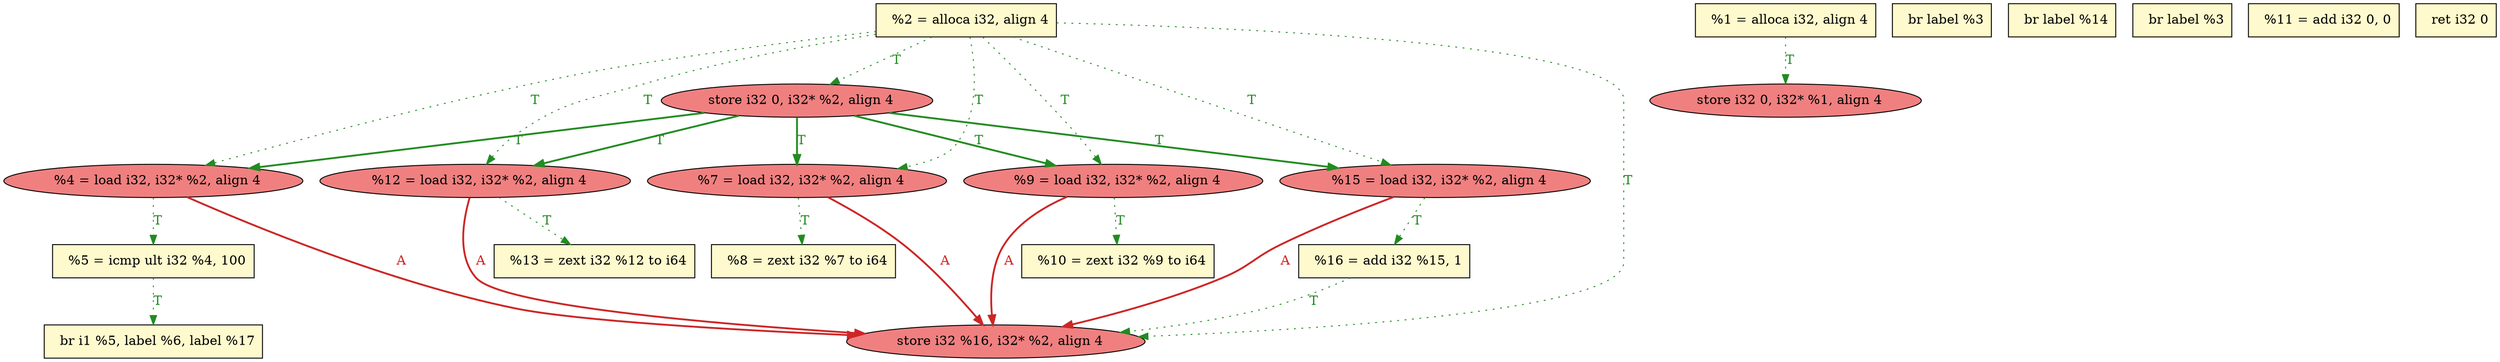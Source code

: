 digraph {

node20 [fillcolor=lightcoral,label="  %7 = load i32, i32* %2, align 4",shape=ellipse,style=filled ]
node19 [fillcolor=lemonchiffon,label="  %1 = alloca i32, align 4",shape=rectangle,style=filled ]
node18 [fillcolor=lemonchiffon,label="  br label %3",shape=rectangle,style=filled ]
node17 [fillcolor=lemonchiffon,label="  %5 = icmp ult i32 %4, 100",shape=rectangle,style=filled ]
node16 [fillcolor=lemonchiffon,label="  %10 = zext i32 %9 to i64",shape=rectangle,style=filled ]
node4 [fillcolor=lightcoral,label="  %4 = load i32, i32* %2, align 4",shape=ellipse,style=filled ]
node8 [fillcolor=lightcoral,label="  %12 = load i32, i32* %2, align 4",shape=ellipse,style=filled ]
node15 [fillcolor=lemonchiffon,label="  %2 = alloca i32, align 4",shape=rectangle,style=filled ]
node0 [fillcolor=lemonchiffon,label="  %13 = zext i32 %12 to i64",shape=rectangle,style=filled ]
node11 [fillcolor=lightcoral,label="  store i32 0, i32* %2, align 4",shape=ellipse,style=filled ]
node3 [fillcolor=lemonchiffon,label="  br label %14",shape=rectangle,style=filled ]
node2 [fillcolor=lemonchiffon,label="  br i1 %5, label %6, label %17",shape=rectangle,style=filled ]
node12 [fillcolor=lemonchiffon,label="  br label %3",shape=rectangle,style=filled ]
node13 [fillcolor=lightcoral,label="  %15 = load i32, i32* %2, align 4",shape=ellipse,style=filled ]
node1 [fillcolor=lemonchiffon,label="  %11 = add i32 0, 0",shape=rectangle,style=filled ]
node6 [fillcolor=lightcoral,label="  store i32 0, i32* %1, align 4",shape=ellipse,style=filled ]
node14 [fillcolor=lightcoral,label="  %9 = load i32, i32* %2, align 4",shape=ellipse,style=filled ]
node7 [fillcolor=lemonchiffon,label="  %8 = zext i32 %7 to i64",shape=rectangle,style=filled ]
node9 [fillcolor=lightcoral,label="  store i32 %16, i32* %2, align 4",shape=ellipse,style=filled ]
node5 [fillcolor=lemonchiffon,label="  %16 = add i32 %15, 1",shape=rectangle,style=filled ]
node10 [fillcolor=lemonchiffon,label="  ret i32 0",shape=rectangle,style=filled ]

node14->node16 [style=dotted,color=forestgreen,label="T",penwidth=1.0,fontcolor=forestgreen ]
node15->node8 [style=dotted,color=forestgreen,label="T",penwidth=1.0,fontcolor=forestgreen ]
node15->node13 [style=dotted,color=forestgreen,label="T",penwidth=1.0,fontcolor=forestgreen ]
node8->node9 [style=solid,color=firebrick3,label="A",penwidth=2.0,fontcolor=firebrick3 ]
node15->node20 [style=dotted,color=forestgreen,label="T",penwidth=1.0,fontcolor=forestgreen ]
node15->node11 [style=dotted,color=forestgreen,label="T",penwidth=1.0,fontcolor=forestgreen ]
node11->node20 [style=solid,color=forestgreen,label="T",penwidth=2.0,fontcolor=forestgreen ]
node13->node5 [style=dotted,color=forestgreen,label="T",penwidth=1.0,fontcolor=forestgreen ]
node17->node2 [style=dotted,color=forestgreen,label="T",penwidth=1.0,fontcolor=forestgreen ]
node4->node9 [style=solid,color=firebrick3,label="A",penwidth=2.0,fontcolor=firebrick3 ]
node4->node17 [style=dotted,color=forestgreen,label="T",penwidth=1.0,fontcolor=forestgreen ]
node11->node8 [style=solid,color=forestgreen,label="T",penwidth=2.0,fontcolor=forestgreen ]
node11->node4 [style=solid,color=forestgreen,label="T",penwidth=2.0,fontcolor=forestgreen ]
node20->node7 [style=dotted,color=forestgreen,label="T",penwidth=1.0,fontcolor=forestgreen ]
node5->node9 [style=dotted,color=forestgreen,label="T",penwidth=1.0,fontcolor=forestgreen ]
node20->node9 [style=solid,color=firebrick3,label="A",penwidth=2.0,fontcolor=firebrick3 ]
node19->node6 [style=dotted,color=forestgreen,label="T",penwidth=1.0,fontcolor=forestgreen ]
node11->node13 [style=solid,color=forestgreen,label="T",penwidth=2.0,fontcolor=forestgreen ]
node11->node14 [style=solid,color=forestgreen,label="T",penwidth=2.0,fontcolor=forestgreen ]
node13->node9 [style=solid,color=firebrick3,label="A",penwidth=2.0,fontcolor=firebrick3 ]
node14->node9 [style=solid,color=firebrick3,label="A",penwidth=2.0,fontcolor=firebrick3 ]
node15->node9 [style=dotted,color=forestgreen,label="T",penwidth=1.0,fontcolor=forestgreen ]
node8->node0 [style=dotted,color=forestgreen,label="T",penwidth=1.0,fontcolor=forestgreen ]
node15->node14 [style=dotted,color=forestgreen,label="T",penwidth=1.0,fontcolor=forestgreen ]
node15->node4 [style=dotted,color=forestgreen,label="T",penwidth=1.0,fontcolor=forestgreen ]

}